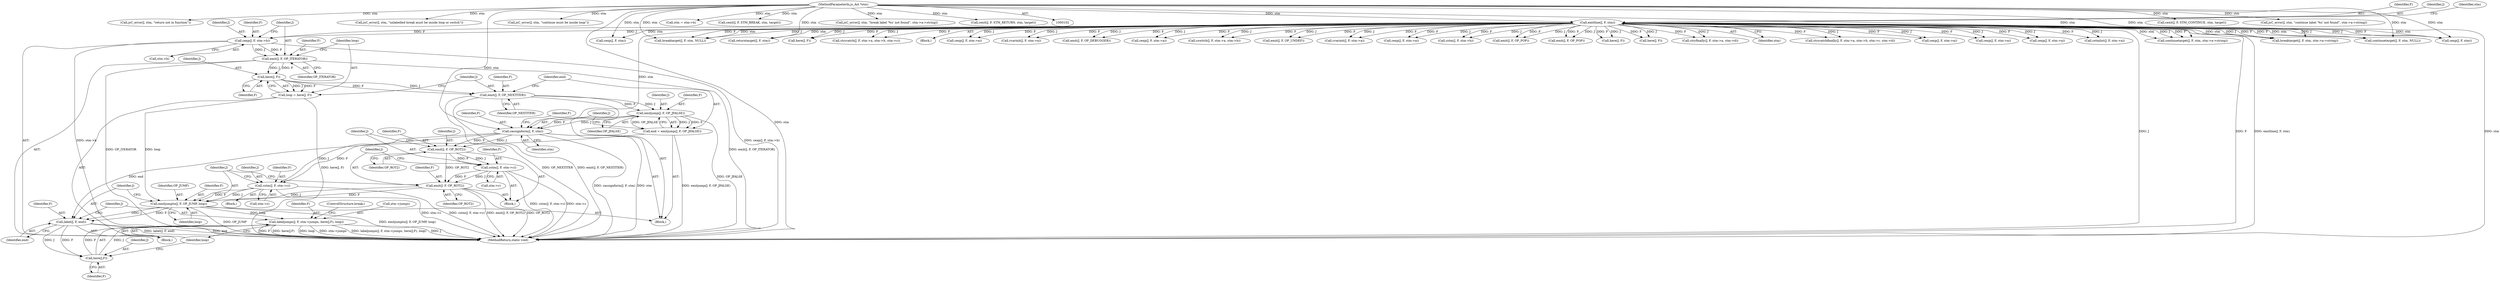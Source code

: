 digraph "0_ghostscript_5008105780c0b0182ea6eda83ad5598f225be3ee@pointer" {
"1000480" [label="(Call,labeljumps(J, F, stm->jumps, here(J,F), loop))"];
"1000486" [label="(Call,here(J,F))"];
"1000476" [label="(Call,label(J, F, end))"];
"1000471" [label="(Call,emitjumpto(J, F, OP_JUMP, loop))"];
"1000459" [label="(Call,emit(J, F, OP_ROT2))"];
"1000453" [label="(Call,cstm(J, F, stm->c))"];
"1000449" [label="(Call,emit(J, F, OP_ROT2))"];
"1000440" [label="(Call,cassignforin(J, F, stm))"];
"1000436" [label="(Call,emitjump(J, F, OP_JFALSE))"];
"1000430" [label="(Call,emit(J, F, OP_NEXTITER))"];
"1000426" [label="(Call,here(J, F))"];
"1000420" [label="(Call,emit(J, F, OP_ITERATOR))"];
"1000414" [label="(Call,cexp(J, F, stm->b))"];
"1000111" [label="(Call,emitline(J, F, stm))"];
"1000104" [label="(MethodParameterIn,js_Ast *stm)"];
"1000465" [label="(Call,cstm(J, F, stm->c))"];
"1000424" [label="(Call,loop = here(J, F))"];
"1000434" [label="(Call,end = emitjump(J, F, OP_JFALSE))"];
"1000479" [label="(Identifier,end)"];
"1000104" [label="(MethodParameterIn,js_Ast *stm)"];
"1000431" [label="(Identifier,J)"];
"1000414" [label="(Call,cexp(J, F, stm->b))"];
"1000622" [label="(Call,continuetarget(J, F, stm, stm->a->string))"];
"1000443" [label="(Identifier,stm)"];
"1000225" [label="(Call,here(J, F))"];
"1000779" [label="(Call,ctrycatch(J, F, stm->a, stm->b, stm->c))"];
"1000438" [label="(Identifier,F)"];
"1000430" [label="(Call,emit(J, F, OP_NEXTITER))"];
"1000435" [label="(Identifier,end)"];
"1000450" [label="(Identifier,J)"];
"1000113" [label="(Identifier,F)"];
"1000489" [label="(Identifier,loop)"];
"1000105" [label="(Block,)"];
"1000716" [label="(Call,cexp(J, F, stm->a))"];
"1000659" [label="(Call,cexit(J, F, STM_CONTINUE, stm, target))"];
"1000314" [label="(Call,cvarinit(J, F, stm->a))"];
"1000634" [label="(Call,jsC_error(J, stm, \"continue label '%s' not found\", stm->a->string))"];
"1000423" [label="(Identifier,OP_ITERATOR)"];
"1000482" [label="(Identifier,F)"];
"1000417" [label="(Call,stm->b)"];
"1000436" [label="(Call,emitjump(J, F, OP_JFALSE))"];
"1000490" [label="(ControlStructure,break;)"];
"1000421" [label="(Identifier,J)"];
"1000700" [label="(Call,jsC_error(J, stm, \"return not in function\"))"];
"1000427" [label="(Identifier,J)"];
"1000446" [label="(Identifier,F)"];
"1000594" [label="(Call,jsC_error(J, stm, \"unlabelled break must be inside loop or switch\"))"];
"1000804" [label="(Call,emit(J, F, OP_DEBUGGER))"];
"1000728" [label="(Call,cexp(J, F, stm->a))"];
"1000561" [label="(Call,breaktarget(J, F, stm, stm->a->string))"];
"1000449" [label="(Call,emit(J, F, OP_ROT2))"];
"1000492" [label="(Call,cswitch(J, F, stm->a, stm->b))"];
"1000687" [label="(Call,emit(J, F, OP_UNDEF))"];
"1000476" [label="(Call,label(J, F, end))"];
"1000486" [label="(Call,here(J,F))"];
"1000467" [label="(Identifier,F)"];
"1000434" [label="(Call,end = emitjump(J, F, OP_JFALSE))"];
"1000439" [label="(Identifier,OP_JFALSE)"];
"1000442" [label="(Identifier,F)"];
"1000433" [label="(Identifier,OP_NEXTITER)"];
"1000415" [label="(Identifier,J)"];
"1000146" [label="(Call,cvarinit(J, F, stm->a))"];
"1000429" [label="(Block,)"];
"1000474" [label="(Identifier,OP_JUMP)"];
"1000455" [label="(Identifier,F)"];
"1000111" [label="(Call,emitline(J, F, stm))"];
"1000655" [label="(Call,jsC_error(J, stm, \"continue must be inside loop\"))"];
"1000472" [label="(Identifier,J)"];
"1000456" [label="(Call,stm->c)"];
"1000441" [label="(Identifier,J)"];
"1000480" [label="(Call,labeljumps(J, F, stm->jumps, here(J,F), loop))"];
"1000432" [label="(Identifier,F)"];
"1000488" [label="(Identifier,F)"];
"1000327" [label="(Call,cexp(J, F, stm->a))"];
"1000440" [label="(Call,cassignforin(J, F, stm))"];
"1000647" [label="(Call,continuetarget(J, F, stm, NULL))"];
"1000481" [label="(Identifier,J)"];
"1000513" [label="(Call,cstm(J, F, stm->b))"];
"1000451" [label="(Identifier,F)"];
"1000478" [label="(Identifier,F)"];
"1000819" [label="(Call,cexp(J, F, stm))"];
"1000815" [label="(Call,emit(J, F, OP_POP))"];
"1000473" [label="(Identifier,F)"];
"1000834" [label="(MethodReturn,static void)"];
"1000112" [label="(Identifier,J)"];
"1000483" [label="(Call,stm->jumps)"];
"1000420" [label="(Call,emit(J, F, OP_ITERATOR))"];
"1000825" [label="(Call,cexp(J, F, stm))"];
"1000465" [label="(Call,cstm(J, F, stm->c))"];
"1000136" [label="(Call,emit(J, F, OP_POP))"];
"1000119" [label="(Block,)"];
"1000471" [label="(Call,emitjumpto(J, F, OP_JUMP, loop))"];
"1000264" [label="(Call,here(J, F))"];
"1000468" [label="(Call,stm->c)"];
"1000117" [label="(Identifier,stm)"];
"1000426" [label="(Call,here(J, F))"];
"1000487" [label="(Identifier,J)"];
"1000339" [label="(Call,here(J, F))"];
"1000416" [label="(Identifier,F)"];
"1000453" [label="(Call,cstm(J, F, stm->c))"];
"1000425" [label="(Identifier,loop)"];
"1000477" [label="(Identifier,J)"];
"1000428" [label="(Identifier,F)"];
"1000464" [label="(Block,)"];
"1000693" [label="(Call,returntarget(J, F, stm))"];
"1000793" [label="(Call,ctryfinally(J, F, stm->a, stm->d))"];
"1000114" [label="(Identifier,stm)"];
"1000462" [label="(Identifier,OP_ROT2)"];
"1000525" [label="(Call,stm = stm->b)"];
"1000763" [label="(Call,ctrycatchfinally(J, F, stm->a, stm->b, stm->c, stm->d))"];
"1000459" [label="(Call,emit(J, F, OP_ROT2))"];
"1000424" [label="(Call,loop = here(J, F))"];
"1000598" [label="(Call,cexit(J, F, STM_BREAK, stm, target))"];
"1000437" [label="(Identifier,J)"];
"1000199" [label="(Call,cexp(J, F, stm->a))"];
"1000452" [label="(Identifier,OP_ROT2)"];
"1000586" [label="(Call,breaktarget(J, F, stm, NULL))"];
"1000454" [label="(Identifier,J)"];
"1000466" [label="(Identifier,J)"];
"1000448" [label="(Block,)"];
"1000573" [label="(Call,jsC_error(J, stm, \"break label '%s' not found\", stm->a->string))"];
"1000159" [label="(Call,cexp(J, F, stm->a))"];
"1000460" [label="(Identifier,J)"];
"1000680" [label="(Call,cexp(J, F, stm->a))"];
"1000123" [label="(Call,cstmlist(J, F, stm->a))"];
"1000704" [label="(Call,cexit(J, F, STM_RETURN, stm, target))"];
"1000461" [label="(Identifier,F)"];
"1000475" [label="(Identifier,loop)"];
"1000422" [label="(Identifier,F)"];
"1000480" -> "1000119"  [label="AST: "];
"1000480" -> "1000489"  [label="CFG: "];
"1000481" -> "1000480"  [label="AST: "];
"1000482" -> "1000480"  [label="AST: "];
"1000483" -> "1000480"  [label="AST: "];
"1000486" -> "1000480"  [label="AST: "];
"1000489" -> "1000480"  [label="AST: "];
"1000490" -> "1000480"  [label="CFG: "];
"1000480" -> "1000834"  [label="DDG: here(J,F)"];
"1000480" -> "1000834"  [label="DDG: loop"];
"1000480" -> "1000834"  [label="DDG: stm->jumps"];
"1000480" -> "1000834"  [label="DDG: labeljumps(J, F, stm->jumps, here(J,F), loop)"];
"1000480" -> "1000834"  [label="DDG: J"];
"1000480" -> "1000834"  [label="DDG: F"];
"1000486" -> "1000480"  [label="DDG: J"];
"1000486" -> "1000480"  [label="DDG: F"];
"1000471" -> "1000480"  [label="DDG: loop"];
"1000486" -> "1000488"  [label="CFG: "];
"1000487" -> "1000486"  [label="AST: "];
"1000488" -> "1000486"  [label="AST: "];
"1000489" -> "1000486"  [label="CFG: "];
"1000476" -> "1000486"  [label="DDG: J"];
"1000476" -> "1000486"  [label="DDG: F"];
"1000476" -> "1000119"  [label="AST: "];
"1000476" -> "1000479"  [label="CFG: "];
"1000477" -> "1000476"  [label="AST: "];
"1000478" -> "1000476"  [label="AST: "];
"1000479" -> "1000476"  [label="AST: "];
"1000481" -> "1000476"  [label="CFG: "];
"1000476" -> "1000834"  [label="DDG: label(J, F, end)"];
"1000476" -> "1000834"  [label="DDG: end"];
"1000471" -> "1000476"  [label="DDG: J"];
"1000471" -> "1000476"  [label="DDG: F"];
"1000434" -> "1000476"  [label="DDG: end"];
"1000471" -> "1000429"  [label="AST: "];
"1000471" -> "1000475"  [label="CFG: "];
"1000472" -> "1000471"  [label="AST: "];
"1000473" -> "1000471"  [label="AST: "];
"1000474" -> "1000471"  [label="AST: "];
"1000475" -> "1000471"  [label="AST: "];
"1000477" -> "1000471"  [label="CFG: "];
"1000471" -> "1000834"  [label="DDG: OP_JUMP"];
"1000471" -> "1000834"  [label="DDG: emitjumpto(J, F, OP_JUMP, loop)"];
"1000459" -> "1000471"  [label="DDG: J"];
"1000459" -> "1000471"  [label="DDG: F"];
"1000465" -> "1000471"  [label="DDG: J"];
"1000465" -> "1000471"  [label="DDG: F"];
"1000424" -> "1000471"  [label="DDG: loop"];
"1000459" -> "1000448"  [label="AST: "];
"1000459" -> "1000462"  [label="CFG: "];
"1000460" -> "1000459"  [label="AST: "];
"1000461" -> "1000459"  [label="AST: "];
"1000462" -> "1000459"  [label="AST: "];
"1000472" -> "1000459"  [label="CFG: "];
"1000459" -> "1000834"  [label="DDG: emit(J, F, OP_ROT2)"];
"1000459" -> "1000834"  [label="DDG: OP_ROT2"];
"1000453" -> "1000459"  [label="DDG: J"];
"1000453" -> "1000459"  [label="DDG: F"];
"1000449" -> "1000459"  [label="DDG: OP_ROT2"];
"1000453" -> "1000448"  [label="AST: "];
"1000453" -> "1000456"  [label="CFG: "];
"1000454" -> "1000453"  [label="AST: "];
"1000455" -> "1000453"  [label="AST: "];
"1000456" -> "1000453"  [label="AST: "];
"1000460" -> "1000453"  [label="CFG: "];
"1000453" -> "1000834"  [label="DDG: cstm(J, F, stm->c)"];
"1000453" -> "1000834"  [label="DDG: stm->c"];
"1000449" -> "1000453"  [label="DDG: J"];
"1000449" -> "1000453"  [label="DDG: F"];
"1000449" -> "1000448"  [label="AST: "];
"1000449" -> "1000452"  [label="CFG: "];
"1000450" -> "1000449"  [label="AST: "];
"1000451" -> "1000449"  [label="AST: "];
"1000452" -> "1000449"  [label="AST: "];
"1000454" -> "1000449"  [label="CFG: "];
"1000440" -> "1000449"  [label="DDG: J"];
"1000440" -> "1000449"  [label="DDG: F"];
"1000440" -> "1000429"  [label="AST: "];
"1000440" -> "1000443"  [label="CFG: "];
"1000441" -> "1000440"  [label="AST: "];
"1000442" -> "1000440"  [label="AST: "];
"1000443" -> "1000440"  [label="AST: "];
"1000446" -> "1000440"  [label="CFG: "];
"1000440" -> "1000834"  [label="DDG: stm"];
"1000440" -> "1000834"  [label="DDG: cassignforin(J, F, stm)"];
"1000436" -> "1000440"  [label="DDG: J"];
"1000436" -> "1000440"  [label="DDG: F"];
"1000111" -> "1000440"  [label="DDG: stm"];
"1000104" -> "1000440"  [label="DDG: stm"];
"1000440" -> "1000465"  [label="DDG: J"];
"1000440" -> "1000465"  [label="DDG: F"];
"1000436" -> "1000434"  [label="AST: "];
"1000436" -> "1000439"  [label="CFG: "];
"1000437" -> "1000436"  [label="AST: "];
"1000438" -> "1000436"  [label="AST: "];
"1000439" -> "1000436"  [label="AST: "];
"1000434" -> "1000436"  [label="CFG: "];
"1000436" -> "1000834"  [label="DDG: OP_JFALSE"];
"1000436" -> "1000434"  [label="DDG: J"];
"1000436" -> "1000434"  [label="DDG: F"];
"1000436" -> "1000434"  [label="DDG: OP_JFALSE"];
"1000430" -> "1000436"  [label="DDG: J"];
"1000430" -> "1000436"  [label="DDG: F"];
"1000430" -> "1000429"  [label="AST: "];
"1000430" -> "1000433"  [label="CFG: "];
"1000431" -> "1000430"  [label="AST: "];
"1000432" -> "1000430"  [label="AST: "];
"1000433" -> "1000430"  [label="AST: "];
"1000435" -> "1000430"  [label="CFG: "];
"1000430" -> "1000834"  [label="DDG: OP_NEXTITER"];
"1000430" -> "1000834"  [label="DDG: emit(J, F, OP_NEXTITER)"];
"1000426" -> "1000430"  [label="DDG: J"];
"1000426" -> "1000430"  [label="DDG: F"];
"1000426" -> "1000424"  [label="AST: "];
"1000426" -> "1000428"  [label="CFG: "];
"1000427" -> "1000426"  [label="AST: "];
"1000428" -> "1000426"  [label="AST: "];
"1000424" -> "1000426"  [label="CFG: "];
"1000426" -> "1000424"  [label="DDG: J"];
"1000426" -> "1000424"  [label="DDG: F"];
"1000420" -> "1000426"  [label="DDG: J"];
"1000420" -> "1000426"  [label="DDG: F"];
"1000420" -> "1000119"  [label="AST: "];
"1000420" -> "1000423"  [label="CFG: "];
"1000421" -> "1000420"  [label="AST: "];
"1000422" -> "1000420"  [label="AST: "];
"1000423" -> "1000420"  [label="AST: "];
"1000425" -> "1000420"  [label="CFG: "];
"1000420" -> "1000834"  [label="DDG: emit(J, F, OP_ITERATOR)"];
"1000420" -> "1000834"  [label="DDG: OP_ITERATOR"];
"1000414" -> "1000420"  [label="DDG: J"];
"1000414" -> "1000420"  [label="DDG: F"];
"1000414" -> "1000119"  [label="AST: "];
"1000414" -> "1000417"  [label="CFG: "];
"1000415" -> "1000414"  [label="AST: "];
"1000416" -> "1000414"  [label="AST: "];
"1000417" -> "1000414"  [label="AST: "];
"1000421" -> "1000414"  [label="CFG: "];
"1000414" -> "1000834"  [label="DDG: cexp(J, F, stm->b)"];
"1000414" -> "1000834"  [label="DDG: stm->b"];
"1000111" -> "1000414"  [label="DDG: J"];
"1000111" -> "1000414"  [label="DDG: F"];
"1000111" -> "1000105"  [label="AST: "];
"1000111" -> "1000114"  [label="CFG: "];
"1000112" -> "1000111"  [label="AST: "];
"1000113" -> "1000111"  [label="AST: "];
"1000114" -> "1000111"  [label="AST: "];
"1000117" -> "1000111"  [label="CFG: "];
"1000111" -> "1000834"  [label="DDG: stm"];
"1000111" -> "1000834"  [label="DDG: J"];
"1000111" -> "1000834"  [label="DDG: F"];
"1000111" -> "1000834"  [label="DDG: emitline(J, F, stm)"];
"1000104" -> "1000111"  [label="DDG: stm"];
"1000111" -> "1000123"  [label="DDG: J"];
"1000111" -> "1000123"  [label="DDG: F"];
"1000111" -> "1000136"  [label="DDG: J"];
"1000111" -> "1000136"  [label="DDG: F"];
"1000111" -> "1000146"  [label="DDG: J"];
"1000111" -> "1000146"  [label="DDG: F"];
"1000111" -> "1000159"  [label="DDG: J"];
"1000111" -> "1000159"  [label="DDG: F"];
"1000111" -> "1000199"  [label="DDG: J"];
"1000111" -> "1000199"  [label="DDG: F"];
"1000111" -> "1000225"  [label="DDG: J"];
"1000111" -> "1000225"  [label="DDG: F"];
"1000111" -> "1000264"  [label="DDG: J"];
"1000111" -> "1000264"  [label="DDG: F"];
"1000111" -> "1000314"  [label="DDG: J"];
"1000111" -> "1000314"  [label="DDG: F"];
"1000111" -> "1000327"  [label="DDG: J"];
"1000111" -> "1000327"  [label="DDG: F"];
"1000111" -> "1000339"  [label="DDG: J"];
"1000111" -> "1000339"  [label="DDG: F"];
"1000111" -> "1000492"  [label="DDG: J"];
"1000111" -> "1000492"  [label="DDG: F"];
"1000111" -> "1000513"  [label="DDG: J"];
"1000111" -> "1000513"  [label="DDG: F"];
"1000111" -> "1000561"  [label="DDG: J"];
"1000111" -> "1000561"  [label="DDG: F"];
"1000111" -> "1000561"  [label="DDG: stm"];
"1000111" -> "1000586"  [label="DDG: J"];
"1000111" -> "1000586"  [label="DDG: F"];
"1000111" -> "1000586"  [label="DDG: stm"];
"1000111" -> "1000622"  [label="DDG: J"];
"1000111" -> "1000622"  [label="DDG: F"];
"1000111" -> "1000622"  [label="DDG: stm"];
"1000111" -> "1000647"  [label="DDG: J"];
"1000111" -> "1000647"  [label="DDG: F"];
"1000111" -> "1000647"  [label="DDG: stm"];
"1000111" -> "1000680"  [label="DDG: J"];
"1000111" -> "1000680"  [label="DDG: F"];
"1000111" -> "1000687"  [label="DDG: J"];
"1000111" -> "1000687"  [label="DDG: F"];
"1000111" -> "1000693"  [label="DDG: stm"];
"1000111" -> "1000716"  [label="DDG: J"];
"1000111" -> "1000716"  [label="DDG: F"];
"1000111" -> "1000728"  [label="DDG: J"];
"1000111" -> "1000728"  [label="DDG: F"];
"1000111" -> "1000763"  [label="DDG: J"];
"1000111" -> "1000763"  [label="DDG: F"];
"1000111" -> "1000779"  [label="DDG: J"];
"1000111" -> "1000779"  [label="DDG: F"];
"1000111" -> "1000793"  [label="DDG: J"];
"1000111" -> "1000793"  [label="DDG: F"];
"1000111" -> "1000804"  [label="DDG: J"];
"1000111" -> "1000804"  [label="DDG: F"];
"1000111" -> "1000815"  [label="DDG: J"];
"1000111" -> "1000815"  [label="DDG: F"];
"1000111" -> "1000819"  [label="DDG: stm"];
"1000111" -> "1000825"  [label="DDG: J"];
"1000111" -> "1000825"  [label="DDG: F"];
"1000111" -> "1000825"  [label="DDG: stm"];
"1000104" -> "1000102"  [label="AST: "];
"1000104" -> "1000834"  [label="DDG: stm"];
"1000104" -> "1000525"  [label="DDG: stm"];
"1000104" -> "1000561"  [label="DDG: stm"];
"1000104" -> "1000573"  [label="DDG: stm"];
"1000104" -> "1000586"  [label="DDG: stm"];
"1000104" -> "1000594"  [label="DDG: stm"];
"1000104" -> "1000598"  [label="DDG: stm"];
"1000104" -> "1000622"  [label="DDG: stm"];
"1000104" -> "1000634"  [label="DDG: stm"];
"1000104" -> "1000647"  [label="DDG: stm"];
"1000104" -> "1000655"  [label="DDG: stm"];
"1000104" -> "1000659"  [label="DDG: stm"];
"1000104" -> "1000693"  [label="DDG: stm"];
"1000104" -> "1000700"  [label="DDG: stm"];
"1000104" -> "1000704"  [label="DDG: stm"];
"1000104" -> "1000819"  [label="DDG: stm"];
"1000104" -> "1000825"  [label="DDG: stm"];
"1000465" -> "1000464"  [label="AST: "];
"1000465" -> "1000468"  [label="CFG: "];
"1000466" -> "1000465"  [label="AST: "];
"1000467" -> "1000465"  [label="AST: "];
"1000468" -> "1000465"  [label="AST: "];
"1000472" -> "1000465"  [label="CFG: "];
"1000465" -> "1000834"  [label="DDG: cstm(J, F, stm->c)"];
"1000465" -> "1000834"  [label="DDG: stm->c"];
"1000424" -> "1000119"  [label="AST: "];
"1000425" -> "1000424"  [label="AST: "];
"1000431" -> "1000424"  [label="CFG: "];
"1000424" -> "1000834"  [label="DDG: here(J, F)"];
"1000434" -> "1000429"  [label="AST: "];
"1000435" -> "1000434"  [label="AST: "];
"1000441" -> "1000434"  [label="CFG: "];
"1000434" -> "1000834"  [label="DDG: emitjump(J, F, OP_JFALSE)"];
}
